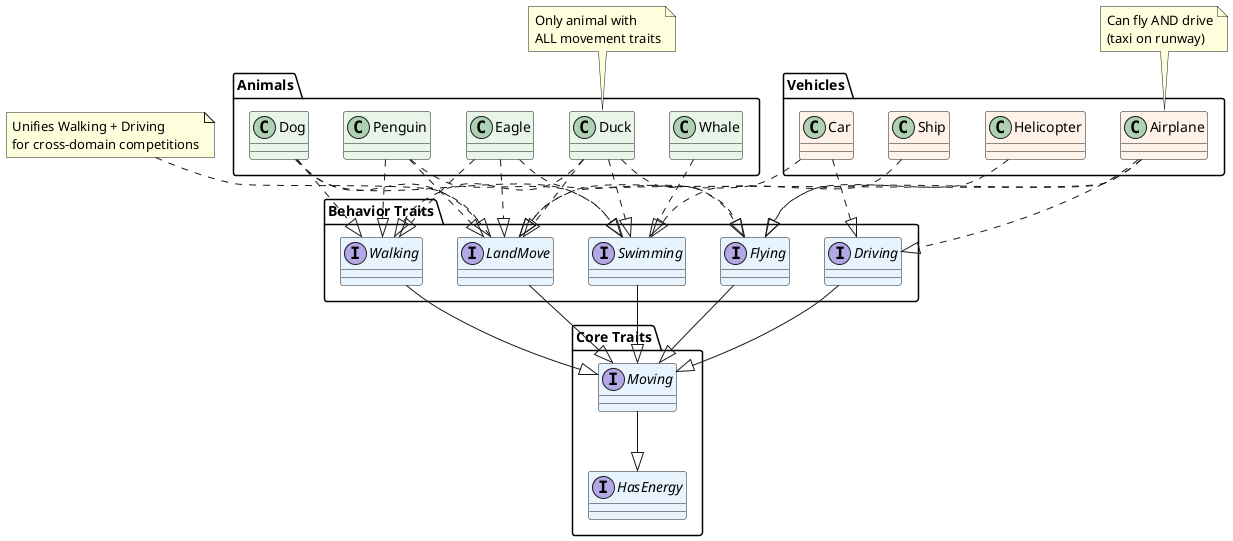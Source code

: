 @startuml Simple Traits Overview

!define TRAIT_COLOR #E8F4FD
!define ANIMAL_COLOR #E8F5E8
!define VEHICLE_COLOR #FFF2E8

package "Core Traits" {
    interface HasEnergy TRAIT_COLOR
    interface Moving TRAIT_COLOR
}

package "Behavior Traits" {
    interface Walking TRAIT_COLOR
    interface Swimming TRAIT_COLOR
    interface Flying TRAIT_COLOR
    interface Driving TRAIT_COLOR
    interface LandMove TRAIT_COLOR
}

package "Animals" {
    class Duck ANIMAL_COLOR
    class Dog ANIMAL_COLOR
    class Eagle ANIMAL_COLOR
    class Whale ANIMAL_COLOR
    class Penguin ANIMAL_COLOR
}

package "Vehicles" {
    class Car VEHICLE_COLOR
    class Ship VEHICLE_COLOR
    class Airplane VEHICLE_COLOR
    class Helicopter VEHICLE_COLOR
}

' Core dependencies
Walking --|> Moving
Swimming --|> Moving
Flying --|> Moving
Driving --|> Moving
LandMove --|> Moving
Moving --|> HasEnergy

' Animal trait implementations
Duck ..|> Walking
Duck ..|> Swimming
Duck ..|> Flying
Duck ..|> LandMove

Dog ..|> Walking
Dog ..|> Swimming
Dog ..|> LandMove

Eagle ..|> Walking
Eagle ..|> Flying
Eagle ..|> LandMove

Whale ..|> Swimming

Penguin ..|> Walking
Penguin ..|> Swimming
Penguin ..|> LandMove

' Vehicle trait implementations
Car ..|> Driving
Car ..|> LandMove

Ship ..|> Swimming

Airplane ..|> Flying
Airplane ..|> Driving
Airplane ..|> LandMove

Helicopter ..|> Flying

note top of LandMove : Unifies Walking + Driving\nfor cross-domain competitions

note top of Duck : Only animal with\nALL movement traits

note top of Airplane : Can fly AND drive\n(taxi on runway)

@enduml
